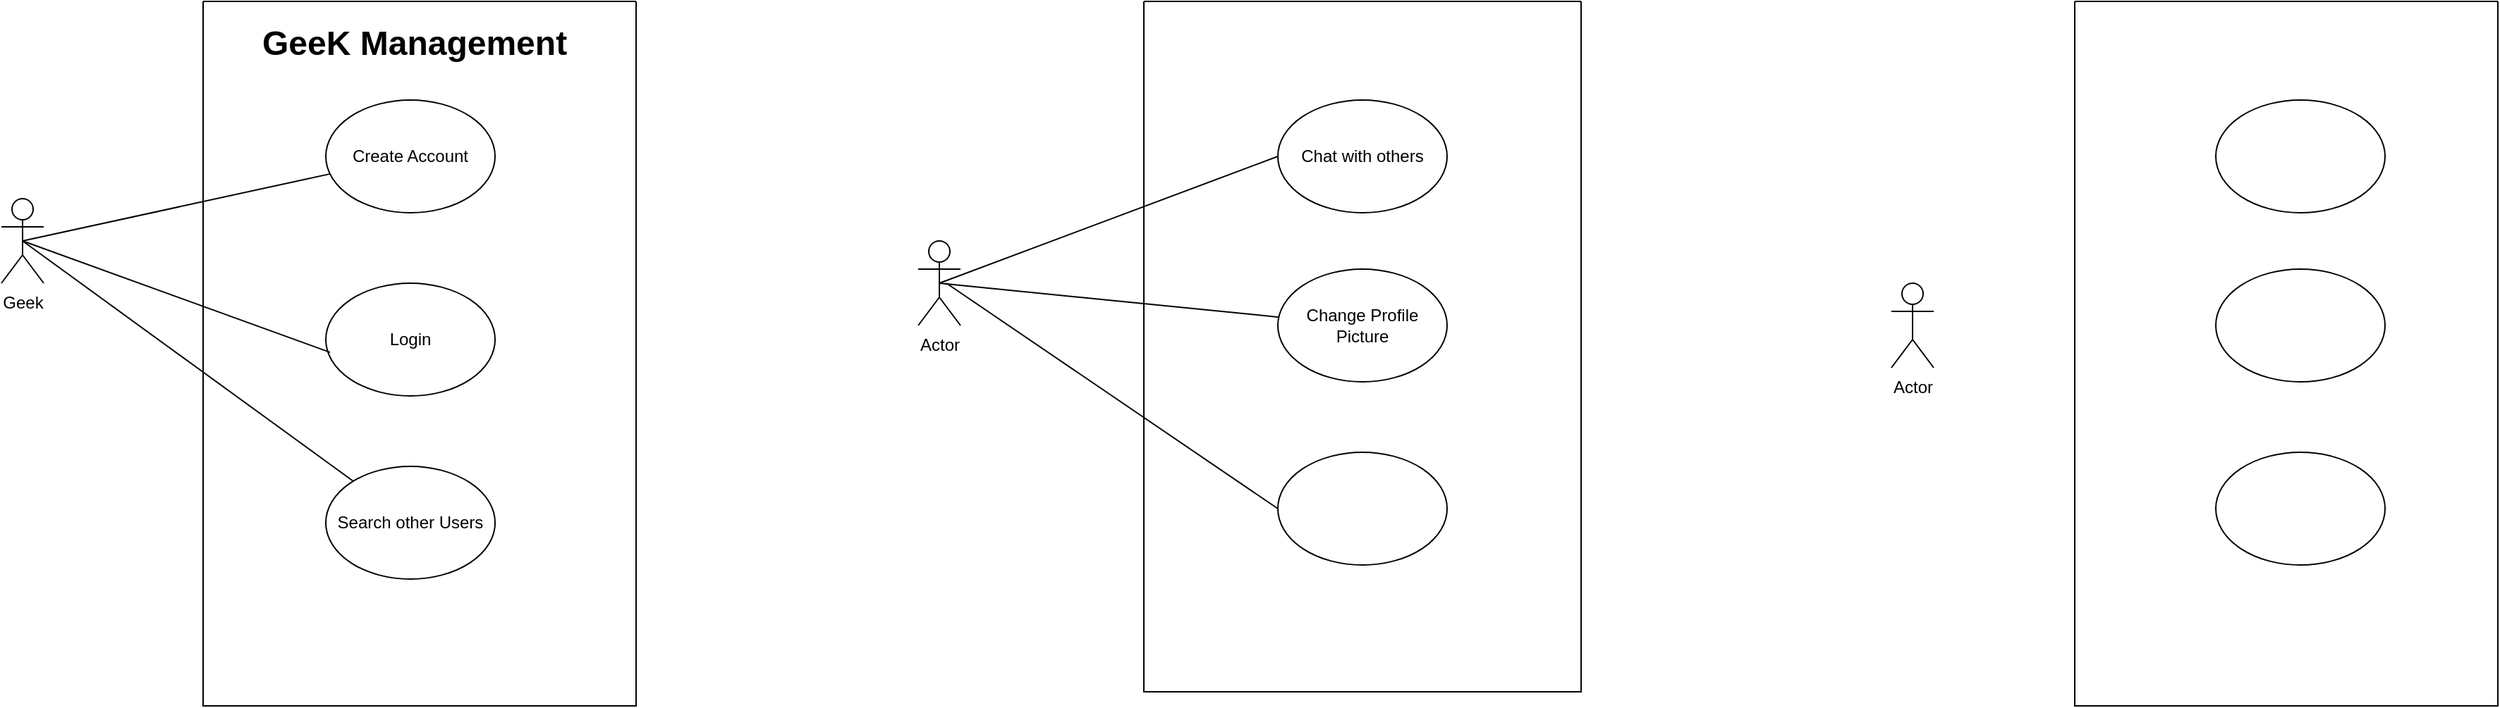 <mxfile version="21.6.6" type="device">
  <diagram name="Page-1" id="iVjG18zbs-vaC5qrpZfu">
    <mxGraphModel dx="1114" dy="602" grid="1" gridSize="10" guides="1" tooltips="1" connect="1" arrows="1" fold="1" page="1" pageScale="1" pageWidth="850" pageHeight="1100" math="0" shadow="0">
      <root>
        <mxCell id="0" />
        <mxCell id="1" parent="0" />
        <mxCell id="4_eAeozk1D-hvGfwN06K-1" value="Geek" style="shape=umlActor;verticalLabelPosition=bottom;verticalAlign=top;html=1;outlineConnect=0;" vertex="1" parent="1">
          <mxGeometry x="60" y="190" width="30" height="60" as="geometry" />
        </mxCell>
        <mxCell id="4_eAeozk1D-hvGfwN06K-9" value="" style="swimlane;startSize=0;" vertex="1" parent="1">
          <mxGeometry x="203" y="50" width="307" height="500" as="geometry">
            <mxRectangle x="203" y="50" width="50" height="40" as="alternateBounds" />
          </mxGeometry>
        </mxCell>
        <mxCell id="4_eAeozk1D-hvGfwN06K-6" value="&lt;h1&gt;GeeK Management&lt;/h1&gt;&lt;p&gt;&lt;br&gt;&lt;/p&gt;" style="text;html=1;strokeColor=none;fillColor=none;spacing=5;spacingTop=-20;whiteSpace=wrap;overflow=hidden;rounded=0;" vertex="1" parent="4_eAeozk1D-hvGfwN06K-9">
          <mxGeometry x="37" y="10" width="245" height="40" as="geometry" />
        </mxCell>
        <mxCell id="4_eAeozk1D-hvGfwN06K-3" value="Create Account" style="ellipse;whiteSpace=wrap;html=1;" vertex="1" parent="4_eAeozk1D-hvGfwN06K-9">
          <mxGeometry x="87" y="70" width="120" height="80" as="geometry" />
        </mxCell>
        <mxCell id="4_eAeozk1D-hvGfwN06K-4" value="Login" style="ellipse;whiteSpace=wrap;html=1;" vertex="1" parent="4_eAeozk1D-hvGfwN06K-9">
          <mxGeometry x="87" y="200" width="120" height="80" as="geometry" />
        </mxCell>
        <mxCell id="4_eAeozk1D-hvGfwN06K-5" value="Search other Users" style="ellipse;whiteSpace=wrap;html=1;" vertex="1" parent="4_eAeozk1D-hvGfwN06K-9">
          <mxGeometry x="87" y="330" width="120" height="80" as="geometry" />
        </mxCell>
        <mxCell id="4_eAeozk1D-hvGfwN06K-11" value="" style="endArrow=none;html=1;rounded=0;exitX=0.5;exitY=0.5;exitDx=0;exitDy=0;exitPerimeter=0;" edge="1" parent="1" source="4_eAeozk1D-hvGfwN06K-1" target="4_eAeozk1D-hvGfwN06K-3">
          <mxGeometry width="50" height="50" relative="1" as="geometry">
            <mxPoint x="150" y="190" as="sourcePoint" />
            <mxPoint x="200" y="140" as="targetPoint" />
          </mxGeometry>
        </mxCell>
        <mxCell id="4_eAeozk1D-hvGfwN06K-13" value="" style="endArrow=none;html=1;rounded=0;exitX=0.5;exitY=0.5;exitDx=0;exitDy=0;exitPerimeter=0;entryX=0.025;entryY=0.613;entryDx=0;entryDy=0;entryPerimeter=0;" edge="1" parent="1" source="4_eAeozk1D-hvGfwN06K-1" target="4_eAeozk1D-hvGfwN06K-4">
          <mxGeometry width="50" height="50" relative="1" as="geometry">
            <mxPoint x="90" y="360" as="sourcePoint" />
            <mxPoint x="140" y="310" as="targetPoint" />
          </mxGeometry>
        </mxCell>
        <mxCell id="4_eAeozk1D-hvGfwN06K-14" value="" style="endArrow=none;html=1;rounded=0;exitX=0.5;exitY=0.5;exitDx=0;exitDy=0;exitPerimeter=0;" edge="1" parent="1" source="4_eAeozk1D-hvGfwN06K-1" target="4_eAeozk1D-hvGfwN06K-5">
          <mxGeometry width="50" height="50" relative="1" as="geometry">
            <mxPoint x="100" y="410" as="sourcePoint" />
            <mxPoint x="150" y="360" as="targetPoint" />
          </mxGeometry>
        </mxCell>
        <mxCell id="4_eAeozk1D-hvGfwN06K-15" value="Actor" style="shape=umlActor;verticalLabelPosition=bottom;verticalAlign=top;html=1;outlineConnect=0;" vertex="1" parent="1">
          <mxGeometry x="710" y="220" width="30" height="60" as="geometry" />
        </mxCell>
        <mxCell id="4_eAeozk1D-hvGfwN06K-16" value="" style="swimlane;startSize=0;" vertex="1" parent="1">
          <mxGeometry x="870" y="50" width="310" height="490" as="geometry" />
        </mxCell>
        <mxCell id="4_eAeozk1D-hvGfwN06K-17" value="Chat with others" style="ellipse;whiteSpace=wrap;html=1;" vertex="1" parent="4_eAeozk1D-hvGfwN06K-16">
          <mxGeometry x="95" y="70" width="120" height="80" as="geometry" />
        </mxCell>
        <mxCell id="4_eAeozk1D-hvGfwN06K-18" value="Change Profile Picture" style="ellipse;whiteSpace=wrap;html=1;" vertex="1" parent="4_eAeozk1D-hvGfwN06K-16">
          <mxGeometry x="95" y="190" width="120" height="80" as="geometry" />
        </mxCell>
        <mxCell id="4_eAeozk1D-hvGfwN06K-19" value="" style="ellipse;whiteSpace=wrap;html=1;" vertex="1" parent="4_eAeozk1D-hvGfwN06K-16">
          <mxGeometry x="95" y="320" width="120" height="80" as="geometry" />
        </mxCell>
        <mxCell id="4_eAeozk1D-hvGfwN06K-23" value="" style="endArrow=none;html=1;rounded=0;entryX=0;entryY=0.5;entryDx=0;entryDy=0;exitX=0.5;exitY=0.5;exitDx=0;exitDy=0;exitPerimeter=0;" edge="1" parent="1" source="4_eAeozk1D-hvGfwN06K-15" target="4_eAeozk1D-hvGfwN06K-17">
          <mxGeometry width="50" height="50" relative="1" as="geometry">
            <mxPoint x="740" y="270" as="sourcePoint" />
            <mxPoint x="790" y="220" as="targetPoint" />
          </mxGeometry>
        </mxCell>
        <mxCell id="4_eAeozk1D-hvGfwN06K-24" value="" style="endArrow=none;html=1;rounded=0;exitX=0.5;exitY=0.5;exitDx=0;exitDy=0;exitPerimeter=0;" edge="1" parent="1" source="4_eAeozk1D-hvGfwN06K-15" target="4_eAeozk1D-hvGfwN06K-18">
          <mxGeometry width="50" height="50" relative="1" as="geometry">
            <mxPoint x="700" y="420" as="sourcePoint" />
            <mxPoint x="750" y="370" as="targetPoint" />
          </mxGeometry>
        </mxCell>
        <mxCell id="4_eAeozk1D-hvGfwN06K-26" value="" style="endArrow=none;html=1;rounded=0;exitX=0;exitY=0.5;exitDx=0;exitDy=0;" edge="1" parent="1" source="4_eAeozk1D-hvGfwN06K-19">
          <mxGeometry width="50" height="50" relative="1" as="geometry">
            <mxPoint x="670" y="420" as="sourcePoint" />
            <mxPoint x="730" y="250" as="targetPoint" />
          </mxGeometry>
        </mxCell>
        <mxCell id="4_eAeozk1D-hvGfwN06K-27" value="" style="swimlane;startSize=0;" vertex="1" parent="1">
          <mxGeometry x="1530" y="50" width="300" height="500" as="geometry" />
        </mxCell>
        <mxCell id="4_eAeozk1D-hvGfwN06K-28" value="" style="ellipse;whiteSpace=wrap;html=1;" vertex="1" parent="4_eAeozk1D-hvGfwN06K-27">
          <mxGeometry x="100" y="70" width="120" height="80" as="geometry" />
        </mxCell>
        <mxCell id="4_eAeozk1D-hvGfwN06K-29" value="" style="ellipse;whiteSpace=wrap;html=1;" vertex="1" parent="4_eAeozk1D-hvGfwN06K-27">
          <mxGeometry x="100" y="190" width="120" height="80" as="geometry" />
        </mxCell>
        <mxCell id="4_eAeozk1D-hvGfwN06K-30" value="" style="ellipse;whiteSpace=wrap;html=1;" vertex="1" parent="4_eAeozk1D-hvGfwN06K-27">
          <mxGeometry x="100" y="320" width="120" height="80" as="geometry" />
        </mxCell>
        <mxCell id="4_eAeozk1D-hvGfwN06K-31" value="Actor" style="shape=umlActor;verticalLabelPosition=bottom;verticalAlign=top;html=1;outlineConnect=0;" vertex="1" parent="1">
          <mxGeometry x="1400" y="250" width="30" height="60" as="geometry" />
        </mxCell>
      </root>
    </mxGraphModel>
  </diagram>
</mxfile>
